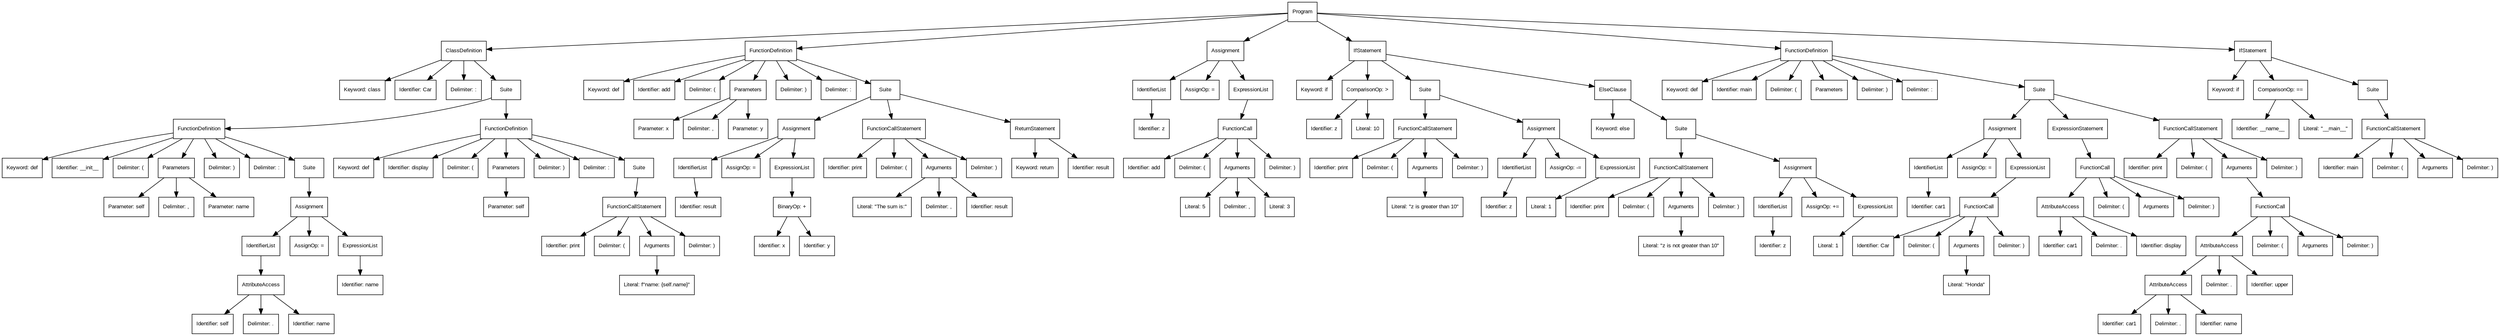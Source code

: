digraph ParseTree {
  node [shape=box, fontname="Arial", fontsize=10];
  node0 [label="Program"];
  node1 [label="ClassDefinition"];
  node2 [label="Keyword: class"];
  node1 -> node2;
  node3 [label="Identifier: Car"];
  node1 -> node3;
  node4 [label="Delimiter: :"];
  node1 -> node4;
  node5 [label="Suite"];
  node6 [label="FunctionDefinition"];
  node7 [label="Keyword: def"];
  node6 -> node7;
  node8 [label="Identifier: __init__"];
  node6 -> node8;
  node9 [label="Delimiter: ("];
  node6 -> node9;
  node10 [label="Parameters"];
  node11 [label="Parameter: self"];
  node10 -> node11;
  node12 [label="Delimiter: ,"];
  node10 -> node12;
  node13 [label="Parameter: name"];
  node10 -> node13;
  node6 -> node10;
  node14 [label="Delimiter: )"];
  node6 -> node14;
  node15 [label="Delimiter: :"];
  node6 -> node15;
  node16 [label="Suite"];
  node17 [label="Assignment"];
  node18 [label="IdentifierList"];
  node19 [label="AttributeAccess"];
  node20 [label="Identifier: self"];
  node19 -> node20;
  node21 [label="Delimiter: ."];
  node19 -> node21;
  node22 [label="Identifier: name"];
  node19 -> node22;
  node18 -> node19;
  node17 -> node18;
  node23 [label="AssignOp: ="];
  node17 -> node23;
  node24 [label="ExpressionList"];
  node25 [label="Identifier: name"];
  node24 -> node25;
  node17 -> node24;
  node16 -> node17;
  node6 -> node16;
  node5 -> node6;
  node26 [label="FunctionDefinition"];
  node27 [label="Keyword: def"];
  node26 -> node27;
  node28 [label="Identifier: display"];
  node26 -> node28;
  node29 [label="Delimiter: ("];
  node26 -> node29;
  node30 [label="Parameters"];
  node31 [label="Parameter: self"];
  node30 -> node31;
  node26 -> node30;
  node32 [label="Delimiter: )"];
  node26 -> node32;
  node33 [label="Delimiter: :"];
  node26 -> node33;
  node34 [label="Suite"];
  node35 [label="FunctionCallStatement"];
  node36 [label="Identifier: print"];
  node35 -> node36;
  node37 [label="Delimiter: ("];
  node35 -> node37;
  node38 [label="Arguments"];
  node39 [label="Literal: f\"name: {self.name}\""];
  node38 -> node39;
  node35 -> node38;
  node40 [label="Delimiter: )"];
  node35 -> node40;
  node34 -> node35;
  node26 -> node34;
  node5 -> node26;
  node1 -> node5;
  node0 -> node1;
  node41 [label="FunctionDefinition"];
  node42 [label="Keyword: def"];
  node41 -> node42;
  node43 [label="Identifier: add"];
  node41 -> node43;
  node44 [label="Delimiter: ("];
  node41 -> node44;
  node45 [label="Parameters"];
  node46 [label="Parameter: x"];
  node45 -> node46;
  node47 [label="Delimiter: ,"];
  node45 -> node47;
  node48 [label="Parameter: y"];
  node45 -> node48;
  node41 -> node45;
  node49 [label="Delimiter: )"];
  node41 -> node49;
  node50 [label="Delimiter: :"];
  node41 -> node50;
  node51 [label="Suite"];
  node52 [label="Assignment"];
  node53 [label="IdentifierList"];
  node54 [label="Identifier: result"];
  node53 -> node54;
  node52 -> node53;
  node55 [label="AssignOp: ="];
  node52 -> node55;
  node56 [label="ExpressionList"];
  node57 [label="BinaryOp: +"];
  node58 [label="Identifier: x"];
  node57 -> node58;
  node59 [label="Identifier: y"];
  node57 -> node59;
  node56 -> node57;
  node52 -> node56;
  node51 -> node52;
  node60 [label="FunctionCallStatement"];
  node61 [label="Identifier: print"];
  node60 -> node61;
  node62 [label="Delimiter: ("];
  node60 -> node62;
  node63 [label="Arguments"];
  node64 [label="Literal: \"The sum is:\""];
  node63 -> node64;
  node65 [label="Delimiter: ,"];
  node63 -> node65;
  node66 [label="Identifier: result"];
  node63 -> node66;
  node60 -> node63;
  node67 [label="Delimiter: )"];
  node60 -> node67;
  node51 -> node60;
  node68 [label="ReturnStatement"];
  node69 [label="Keyword: return"];
  node68 -> node69;
  node70 [label="Identifier: result"];
  node68 -> node70;
  node51 -> node68;
  node41 -> node51;
  node0 -> node41;
  node71 [label="Assignment"];
  node72 [label="IdentifierList"];
  node73 [label="Identifier: z"];
  node72 -> node73;
  node71 -> node72;
  node74 [label="AssignOp: ="];
  node71 -> node74;
  node75 [label="ExpressionList"];
  node76 [label="FunctionCall"];
  node77 [label="Identifier: add"];
  node76 -> node77;
  node78 [label="Delimiter: ("];
  node76 -> node78;
  node79 [label="Arguments"];
  node80 [label="Literal: 5"];
  node79 -> node80;
  node81 [label="Delimiter: ,"];
  node79 -> node81;
  node82 [label="Literal: 3"];
  node79 -> node82;
  node76 -> node79;
  node83 [label="Delimiter: )"];
  node76 -> node83;
  node75 -> node76;
  node71 -> node75;
  node0 -> node71;
  node84 [label="IfStatement"];
  node85 [label="Keyword: if"];
  node84 -> node85;
  node86 [label="ComparisonOp: >"];
  node87 [label="Identifier: z"];
  node86 -> node87;
  node88 [label="Literal: 10"];
  node86 -> node88;
  node84 -> node86;
  node89 [label="Suite"];
  node90 [label="FunctionCallStatement"];
  node91 [label="Identifier: print"];
  node90 -> node91;
  node92 [label="Delimiter: ("];
  node90 -> node92;
  node93 [label="Arguments"];
  node94 [label="Literal: \"z is greater than 10\""];
  node93 -> node94;
  node90 -> node93;
  node95 [label="Delimiter: )"];
  node90 -> node95;
  node89 -> node90;
  node96 [label="Assignment"];
  node97 [label="IdentifierList"];
  node98 [label="Identifier: z"];
  node97 -> node98;
  node96 -> node97;
  node99 [label="AssignOp: -="];
  node96 -> node99;
  node100 [label="ExpressionList"];
  node101 [label="Literal: 1"];
  node100 -> node101;
  node96 -> node100;
  node89 -> node96;
  node84 -> node89;
  node102 [label="ElseClause"];
  node103 [label="Keyword: else"];
  node102 -> node103;
  node104 [label="Suite"];
  node105 [label="FunctionCallStatement"];
  node106 [label="Identifier: print"];
  node105 -> node106;
  node107 [label="Delimiter: ("];
  node105 -> node107;
  node108 [label="Arguments"];
  node109 [label="Literal: \"z is not greater than 10\""];
  node108 -> node109;
  node105 -> node108;
  node110 [label="Delimiter: )"];
  node105 -> node110;
  node104 -> node105;
  node111 [label="Assignment"];
  node112 [label="IdentifierList"];
  node113 [label="Identifier: z"];
  node112 -> node113;
  node111 -> node112;
  node114 [label="AssignOp: +="];
  node111 -> node114;
  node115 [label="ExpressionList"];
  node116 [label="Literal: 1"];
  node115 -> node116;
  node111 -> node115;
  node104 -> node111;
  node102 -> node104;
  node84 -> node102;
  node0 -> node84;
  node117 [label="FunctionDefinition"];
  node118 [label="Keyword: def"];
  node117 -> node118;
  node119 [label="Identifier: main"];
  node117 -> node119;
  node120 [label="Delimiter: ("];
  node117 -> node120;
  node121 [label="Parameters"];
  node117 -> node121;
  node122 [label="Delimiter: )"];
  node117 -> node122;
  node123 [label="Delimiter: :"];
  node117 -> node123;
  node124 [label="Suite"];
  node125 [label="Assignment"];
  node126 [label="IdentifierList"];
  node127 [label="Identifier: car1"];
  node126 -> node127;
  node125 -> node126;
  node128 [label="AssignOp: ="];
  node125 -> node128;
  node129 [label="ExpressionList"];
  node130 [label="FunctionCall"];
  node131 [label="Identifier: Car"];
  node130 -> node131;
  node132 [label="Delimiter: ("];
  node130 -> node132;
  node133 [label="Arguments"];
  node134 [label="Literal: \"Honda\""];
  node133 -> node134;
  node130 -> node133;
  node135 [label="Delimiter: )"];
  node130 -> node135;
  node129 -> node130;
  node125 -> node129;
  node124 -> node125;
  node136 [label="ExpressionStatement"];
  node137 [label="FunctionCall"];
  node138 [label="AttributeAccess"];
  node139 [label="Identifier: car1"];
  node138 -> node139;
  node140 [label="Delimiter: ."];
  node138 -> node140;
  node141 [label="Identifier: display"];
  node138 -> node141;
  node137 -> node138;
  node142 [label="Delimiter: ("];
  node137 -> node142;
  node143 [label="Arguments"];
  node137 -> node143;
  node144 [label="Delimiter: )"];
  node137 -> node144;
  node136 -> node137;
  node124 -> node136;
  node145 [label="FunctionCallStatement"];
  node146 [label="Identifier: print"];
  node145 -> node146;
  node147 [label="Delimiter: ("];
  node145 -> node147;
  node148 [label="Arguments"];
  node149 [label="FunctionCall"];
  node150 [label="AttributeAccess"];
  node151 [label="AttributeAccess"];
  node152 [label="Identifier: car1"];
  node151 -> node152;
  node153 [label="Delimiter: ."];
  node151 -> node153;
  node154 [label="Identifier: name"];
  node151 -> node154;
  node150 -> node151;
  node155 [label="Delimiter: ."];
  node150 -> node155;
  node156 [label="Identifier: upper"];
  node150 -> node156;
  node149 -> node150;
  node157 [label="Delimiter: ("];
  node149 -> node157;
  node158 [label="Arguments"];
  node149 -> node158;
  node159 [label="Delimiter: )"];
  node149 -> node159;
  node148 -> node149;
  node145 -> node148;
  node160 [label="Delimiter: )"];
  node145 -> node160;
  node124 -> node145;
  node117 -> node124;
  node0 -> node117;
  node161 [label="IfStatement"];
  node162 [label="Keyword: if"];
  node161 -> node162;
  node163 [label="ComparisonOp: =="];
  node164 [label="Identifier: __name__"];
  node163 -> node164;
  node165 [label="Literal: \"__main__\""];
  node163 -> node165;
  node161 -> node163;
  node166 [label="Suite"];
  node167 [label="FunctionCallStatement"];
  node168 [label="Identifier: main"];
  node167 -> node168;
  node169 [label="Delimiter: ("];
  node167 -> node169;
  node170 [label="Arguments"];
  node167 -> node170;
  node171 [label="Delimiter: )"];
  node167 -> node171;
  node166 -> node167;
  node161 -> node166;
  node0 -> node161;
}
